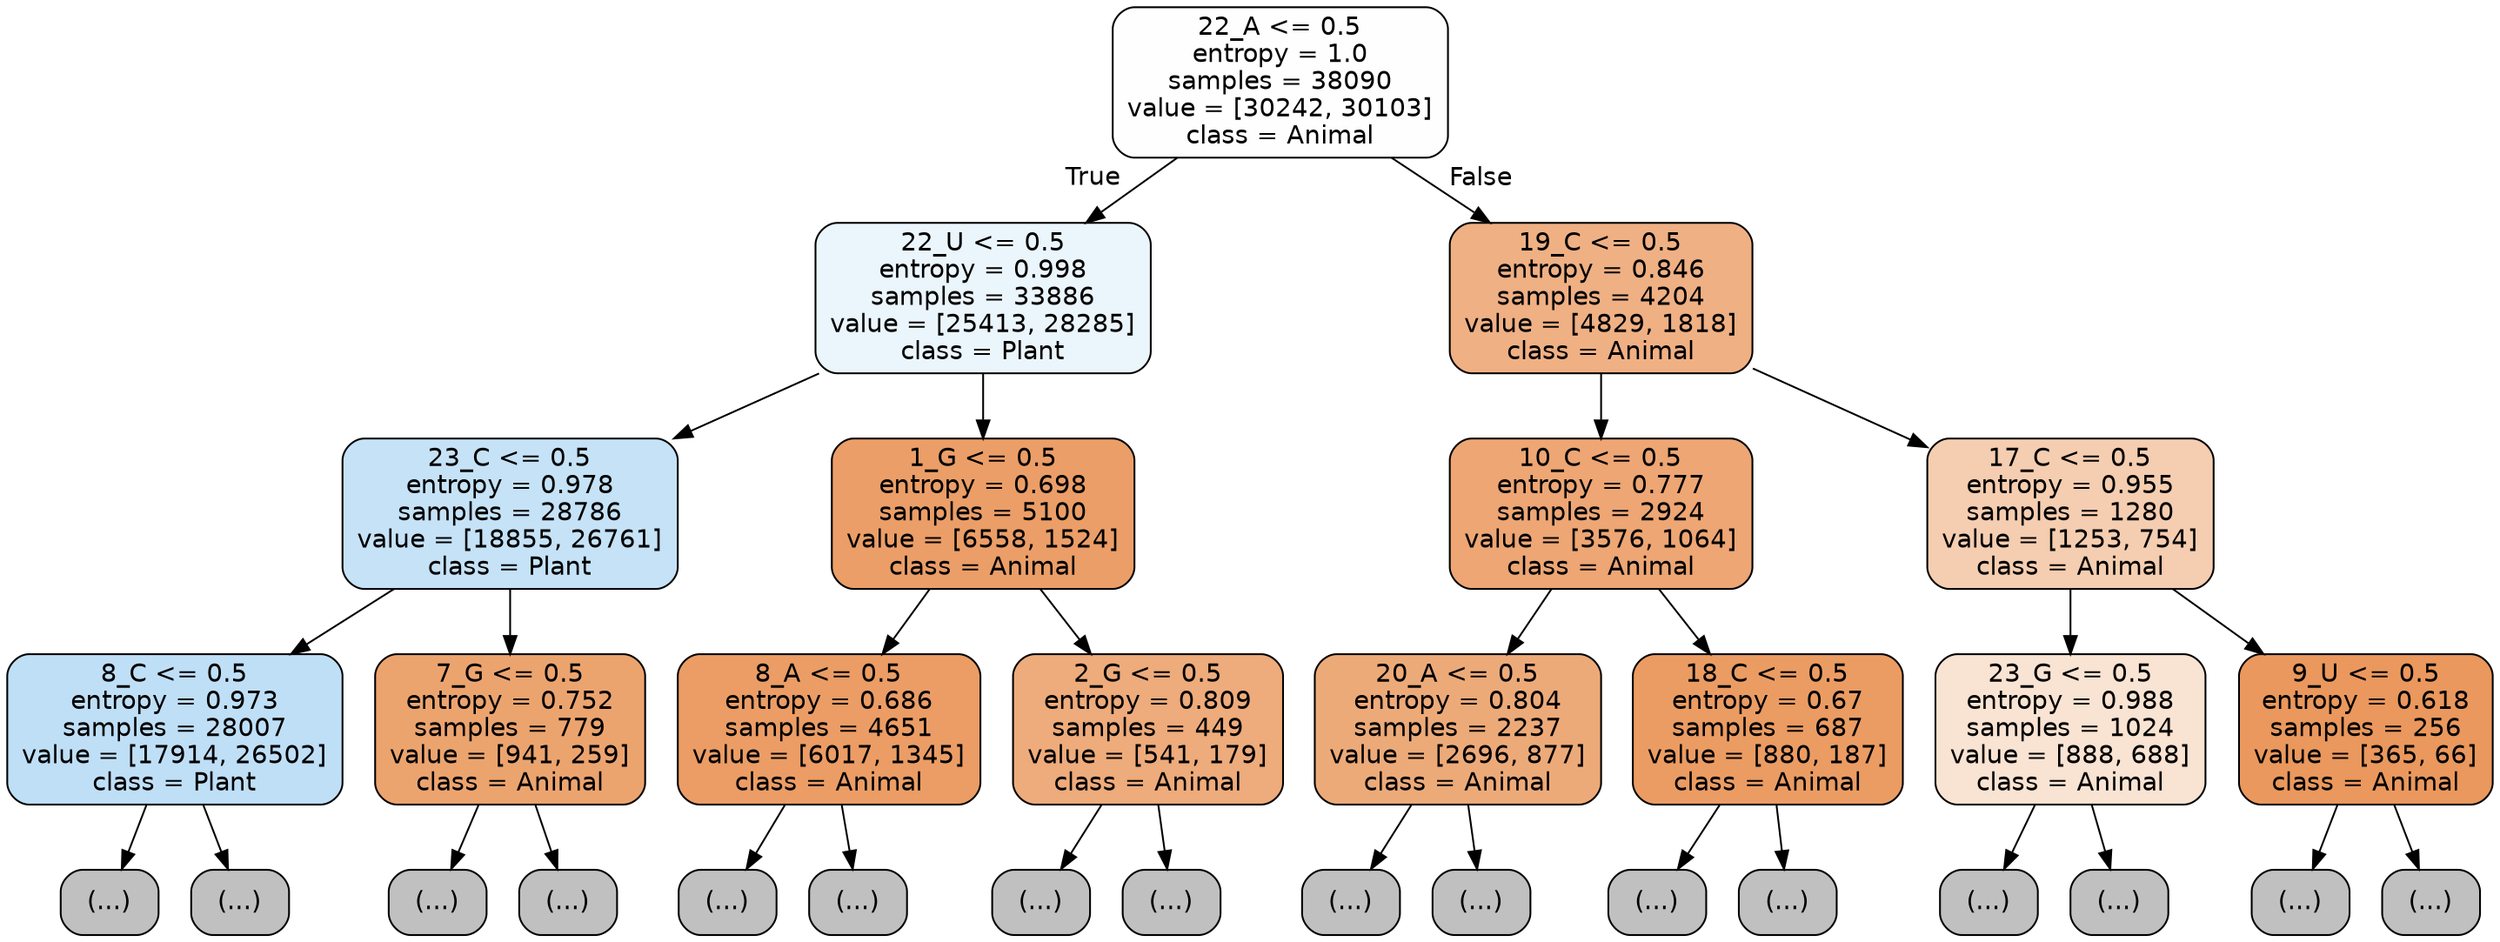 digraph Tree {
node [shape=box, style="filled, rounded", color="black", fontname="helvetica"] ;
edge [fontname="helvetica"] ;
0 [label="22_A <= 0.5\nentropy = 1.0\nsamples = 38090\nvalue = [30242, 30103]\nclass = Animal", fillcolor="#fffefe"] ;
1 [label="22_U <= 0.5\nentropy = 0.998\nsamples = 33886\nvalue = [25413, 28285]\nclass = Plant", fillcolor="#ebf5fc"] ;
0 -> 1 [labeldistance=2.5, labelangle=45, headlabel="True"] ;
2 [label="23_C <= 0.5\nentropy = 0.978\nsamples = 28786\nvalue = [18855, 26761]\nclass = Plant", fillcolor="#c5e2f7"] ;
1 -> 2 ;
3 [label="8_C <= 0.5\nentropy = 0.973\nsamples = 28007\nvalue = [17914, 26502]\nclass = Plant", fillcolor="#bfdff7"] ;
2 -> 3 ;
4 [label="(...)", fillcolor="#C0C0C0"] ;
3 -> 4 ;
9745 [label="(...)", fillcolor="#C0C0C0"] ;
3 -> 9745 ;
12526 [label="7_G <= 0.5\nentropy = 0.752\nsamples = 779\nvalue = [941, 259]\nclass = Animal", fillcolor="#eca46f"] ;
2 -> 12526 ;
12527 [label="(...)", fillcolor="#C0C0C0"] ;
12526 -> 12527 ;
12788 [label="(...)", fillcolor="#C0C0C0"] ;
12526 -> 12788 ;
12867 [label="1_G <= 0.5\nentropy = 0.698\nsamples = 5100\nvalue = [6558, 1524]\nclass = Animal", fillcolor="#eb9e67"] ;
1 -> 12867 ;
12868 [label="8_A <= 0.5\nentropy = 0.686\nsamples = 4651\nvalue = [6017, 1345]\nclass = Animal", fillcolor="#eb9d65"] ;
12867 -> 12868 ;
12869 [label="(...)", fillcolor="#C0C0C0"] ;
12868 -> 12869 ;
14046 [label="(...)", fillcolor="#C0C0C0"] ;
12868 -> 14046 ;
14495 [label="2_G <= 0.5\nentropy = 0.809\nsamples = 449\nvalue = [541, 179]\nclass = Animal", fillcolor="#eeab7b"] ;
12867 -> 14495 ;
14496 [label="(...)", fillcolor="#C0C0C0"] ;
14495 -> 14496 ;
14679 [label="(...)", fillcolor="#C0C0C0"] ;
14495 -> 14679 ;
14736 [label="19_C <= 0.5\nentropy = 0.846\nsamples = 4204\nvalue = [4829, 1818]\nclass = Animal", fillcolor="#efb084"] ;
0 -> 14736 [labeldistance=2.5, labelangle=-45, headlabel="False"] ;
14737 [label="10_C <= 0.5\nentropy = 0.777\nsamples = 2924\nvalue = [3576, 1064]\nclass = Animal", fillcolor="#eda674"] ;
14736 -> 14737 ;
14738 [label="20_A <= 0.5\nentropy = 0.804\nsamples = 2237\nvalue = [2696, 877]\nclass = Animal", fillcolor="#edaa79"] ;
14737 -> 14738 ;
14739 [label="(...)", fillcolor="#C0C0C0"] ;
14738 -> 14739 ;
15592 [label="(...)", fillcolor="#C0C0C0"] ;
14738 -> 15592 ;
15837 [label="18_C <= 0.5\nentropy = 0.67\nsamples = 687\nvalue = [880, 187]\nclass = Animal", fillcolor="#eb9c63"] ;
14737 -> 15837 ;
15838 [label="(...)", fillcolor="#C0C0C0"] ;
15837 -> 15838 ;
16033 [label="(...)", fillcolor="#C0C0C0"] ;
15837 -> 16033 ;
16094 [label="17_C <= 0.5\nentropy = 0.955\nsamples = 1280\nvalue = [1253, 754]\nclass = Animal", fillcolor="#f5cdb0"] ;
14736 -> 16094 ;
16095 [label="23_G <= 0.5\nentropy = 0.988\nsamples = 1024\nvalue = [888, 688]\nclass = Animal", fillcolor="#f9e3d2"] ;
16094 -> 16095 ;
16096 [label="(...)", fillcolor="#C0C0C0"] ;
16095 -> 16096 ;
16481 [label="(...)", fillcolor="#C0C0C0"] ;
16095 -> 16481 ;
16530 [label="9_U <= 0.5\nentropy = 0.618\nsamples = 256\nvalue = [365, 66]\nclass = Animal", fillcolor="#ea985d"] ;
16094 -> 16530 ;
16531 [label="(...)", fillcolor="#C0C0C0"] ;
16530 -> 16531 ;
16612 [label="(...)", fillcolor="#C0C0C0"] ;
16530 -> 16612 ;
}